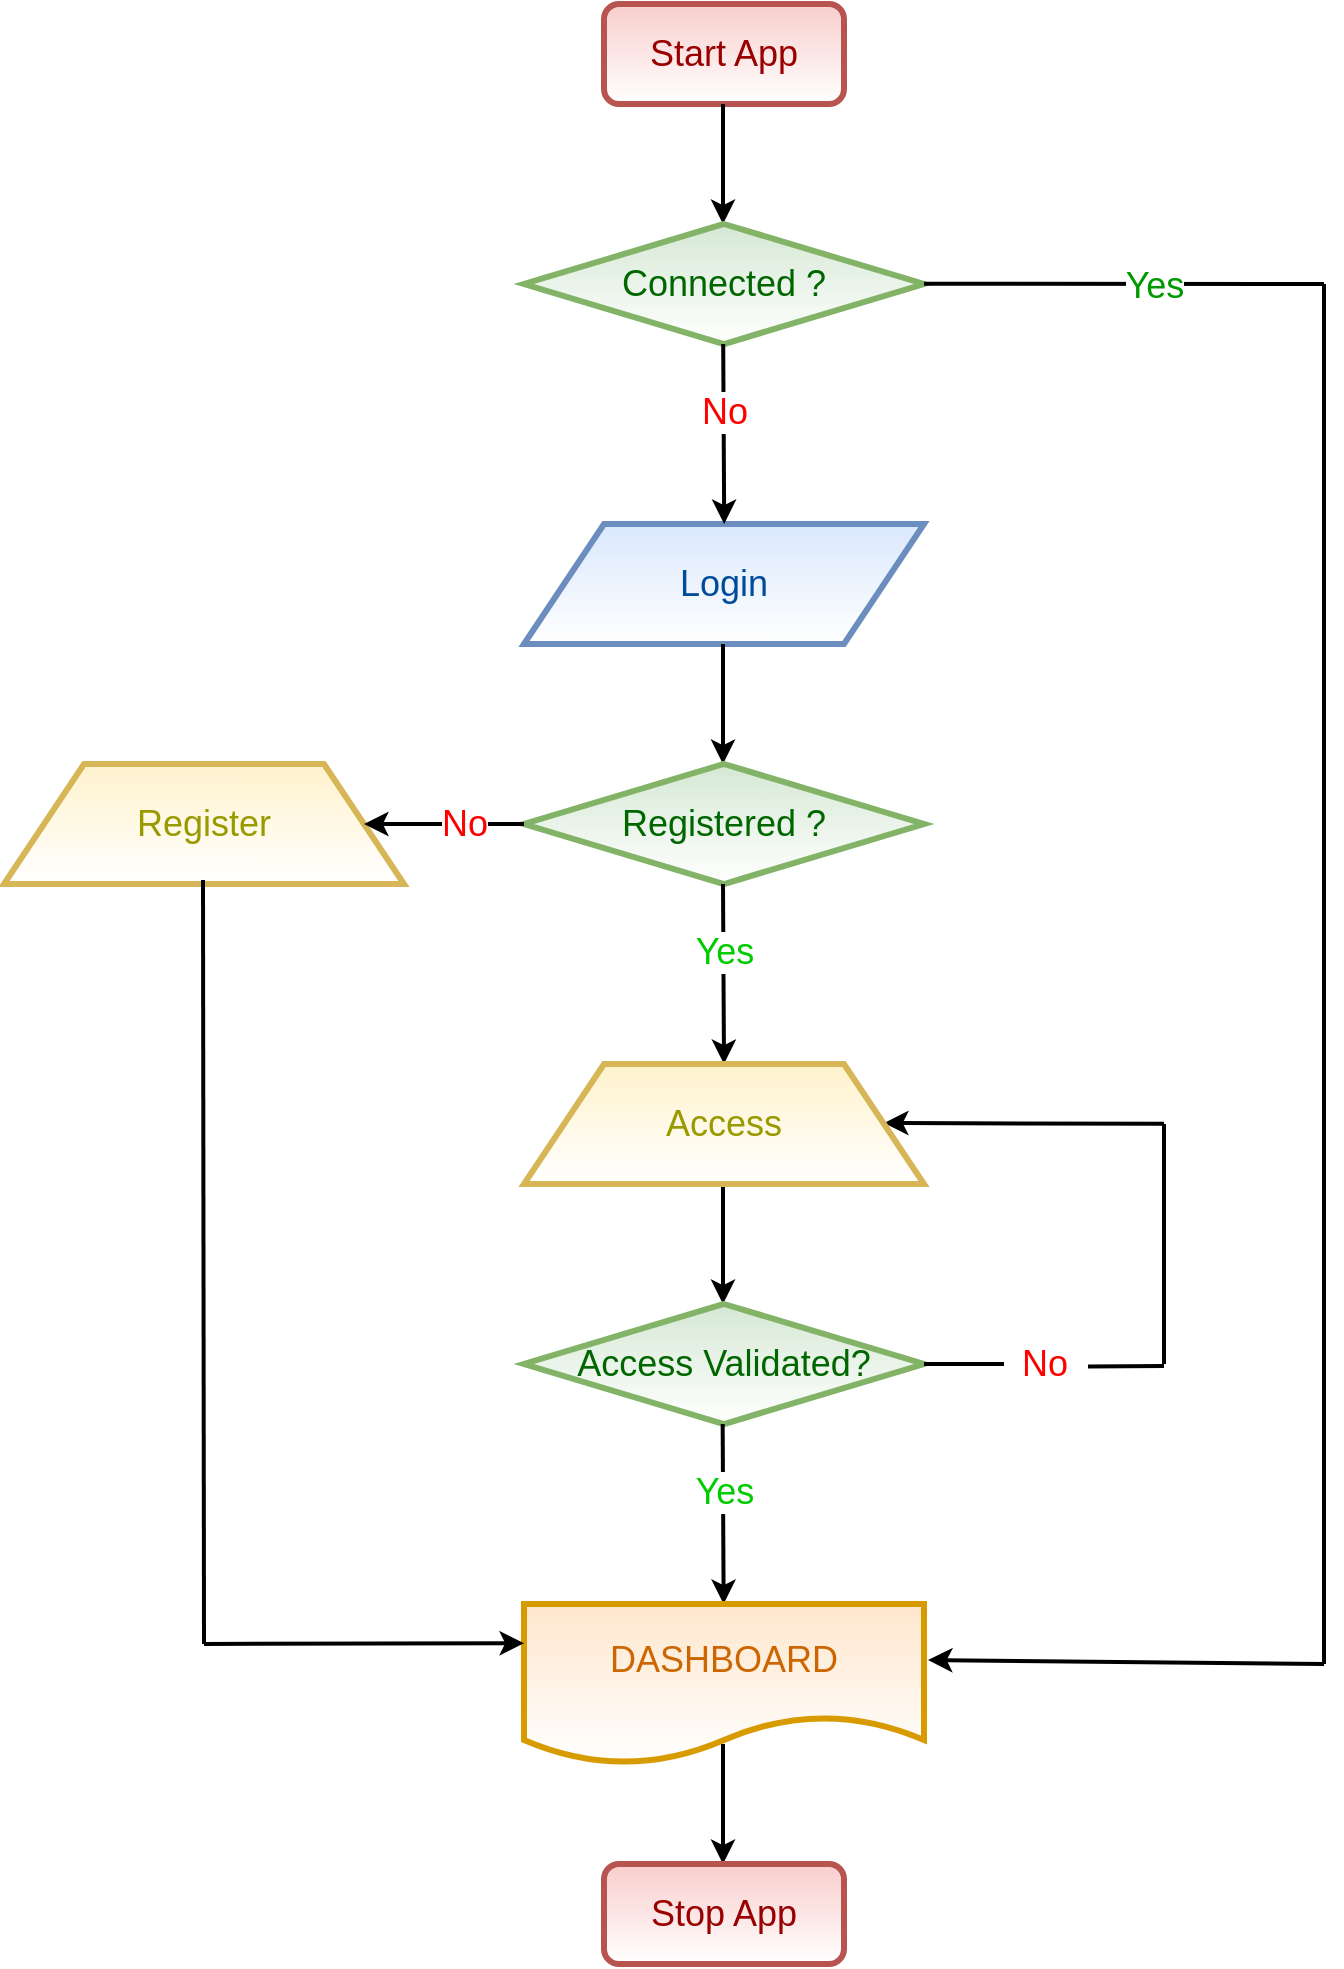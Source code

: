 <mxfile version="12.6.8" type="github">
  <diagram id="08814ihTNcdSl330-MBr" name="Page-1">
    <mxGraphModel dx="1372" dy="845" grid="1" gridSize="10" guides="1" tooltips="1" connect="1" arrows="1" fold="1" page="1" pageScale="1" pageWidth="827" pageHeight="1169" math="0" shadow="0">
      <root>
        <mxCell id="0"/>
        <mxCell id="1" parent="0"/>
        <mxCell id="FO9UupE2z8kZdmqFsOMF-51" value="&lt;font style=&quot;font-size: 18px&quot; color=&quot;#990000&quot;&gt;Start App&lt;/font&gt;" style="rounded=1;whiteSpace=wrap;html=1;fillColor=#f8cecc;strokeColor=#b85450;strokeWidth=3;gradientColor=#ffffff;" parent="1" vertex="1">
          <mxGeometry x="320" y="50" width="120" height="50" as="geometry"/>
        </mxCell>
        <mxCell id="FO9UupE2z8kZdmqFsOMF-53" value="" style="endArrow=classic;html=1;strokeWidth=2;" parent="1" edge="1">
          <mxGeometry width="50" height="50" relative="1" as="geometry">
            <mxPoint x="379.5" y="100" as="sourcePoint"/>
            <mxPoint x="379.5" y="160" as="targetPoint"/>
          </mxGeometry>
        </mxCell>
        <mxCell id="FO9UupE2z8kZdmqFsOMF-54" value="&lt;font style=&quot;font-size: 18px&quot; color=&quot;#004c99&quot;&gt;Login&lt;/font&gt;" style="shape=parallelogram;perimeter=parallelogramPerimeter;whiteSpace=wrap;html=1;strokeWidth=3;fillColor=#dae8fc;strokeColor=#6c8ebf;gradientColor=#ffffff;" parent="1" vertex="1">
          <mxGeometry x="280" y="310" width="200" height="60" as="geometry"/>
        </mxCell>
        <mxCell id="FO9UupE2z8kZdmqFsOMF-55" value="" style="endArrow=classic;html=1;strokeWidth=2;" parent="1" edge="1">
          <mxGeometry width="50" height="50" relative="1" as="geometry">
            <mxPoint x="379.5" y="370" as="sourcePoint"/>
            <mxPoint x="379.5" y="430" as="targetPoint"/>
          </mxGeometry>
        </mxCell>
        <mxCell id="FO9UupE2z8kZdmqFsOMF-56" value="&lt;font style=&quot;font-size: 18px&quot; color=&quot;#999900&quot;&gt;Register&lt;/font&gt;" style="shape=trapezoid;perimeter=trapezoidPerimeter;whiteSpace=wrap;html=1;strokeWidth=3;fillColor=#fff2cc;strokeColor=#d6b656;gradientColor=#ffffff;" parent="1" vertex="1">
          <mxGeometry x="20" y="430" width="200" height="60" as="geometry"/>
        </mxCell>
        <mxCell id="FO9UupE2z8kZdmqFsOMF-58" value="" style="endArrow=classic;html=1;strokeWidth=2;" parent="1" edge="1">
          <mxGeometry width="50" height="50" relative="1" as="geometry">
            <mxPoint x="379.5" y="640" as="sourcePoint"/>
            <mxPoint x="379.5" y="700" as="targetPoint"/>
          </mxGeometry>
        </mxCell>
        <mxCell id="FO9UupE2z8kZdmqFsOMF-61" value="" style="endArrow=classic;html=1;strokeWidth=2;entryX=1.01;entryY=0.35;entryDx=0;entryDy=0;entryPerimeter=0;" parent="1" edge="1" target="FO9UupE2z8kZdmqFsOMF-87">
          <mxGeometry width="50" height="50" relative="1" as="geometry">
            <mxPoint x="680" y="880" as="sourcePoint"/>
            <mxPoint x="570" y="880" as="targetPoint"/>
          </mxGeometry>
        </mxCell>
        <mxCell id="FO9UupE2z8kZdmqFsOMF-70" value="" style="endArrow=classic;html=1;strokeWidth=2;" parent="1" edge="1">
          <mxGeometry width="50" height="50" relative="1" as="geometry">
            <mxPoint x="600" y="609.9" as="sourcePoint"/>
            <mxPoint x="460" y="609.5" as="targetPoint"/>
          </mxGeometry>
        </mxCell>
        <mxCell id="FO9UupE2z8kZdmqFsOMF-74" value="&lt;span style=&quot;color: rgb(0 , 102 , 0) ; font-size: 18px ; white-space: normal&quot;&gt;Access Validated?&lt;/span&gt;" style="rhombus;whiteSpace=wrap;html=1;strokeWidth=3;fillColor=#d5e8d4;strokeColor=#82b366;gradientColor=#ffffff;" parent="1" vertex="1">
          <mxGeometry x="280" y="700" width="200" height="60" as="geometry"/>
        </mxCell>
        <mxCell id="FO9UupE2z8kZdmqFsOMF-77" value="" style="endArrow=none;html=1;strokeWidth=2;exitX=1.05;exitY=0.56;exitDx=0;exitDy=0;exitPerimeter=0;" parent="1" source="FO9UupE2z8kZdmqFsOMF-78" edge="1">
          <mxGeometry width="50" height="50" relative="1" as="geometry">
            <mxPoint x="480" y="574.5" as="sourcePoint"/>
            <mxPoint x="600" y="731" as="targetPoint"/>
          </mxGeometry>
        </mxCell>
        <mxCell id="FO9UupE2z8kZdmqFsOMF-78" value="&lt;font style=&quot;font-size: 18px&quot; color=&quot;#ff0000&quot;&gt;No&lt;/font&gt;" style="text;html=1;align=center;verticalAlign=middle;resizable=0;points=[];autosize=1;" parent="1" vertex="1">
          <mxGeometry x="520" y="720" width="40" height="20" as="geometry"/>
        </mxCell>
        <mxCell id="FO9UupE2z8kZdmqFsOMF-79" value="" style="endArrow=none;html=1;strokeWidth=2;exitX=1;exitY=0.5;exitDx=0;exitDy=0;" parent="1" edge="1" source="FO9UupE2z8kZdmqFsOMF-74">
          <mxGeometry width="50" height="50" relative="1" as="geometry">
            <mxPoint x="480" y="574.5" as="sourcePoint"/>
            <mxPoint x="520" y="730" as="targetPoint"/>
          </mxGeometry>
        </mxCell>
        <mxCell id="FO9UupE2z8kZdmqFsOMF-81" value="" style="endArrow=none;html=1;strokeWidth=2;" parent="1" edge="1">
          <mxGeometry width="50" height="50" relative="1" as="geometry">
            <mxPoint x="600" y="610" as="sourcePoint"/>
            <mxPoint x="600" y="730" as="targetPoint"/>
          </mxGeometry>
        </mxCell>
        <mxCell id="FO9UupE2z8kZdmqFsOMF-82" value="" style="endArrow=classic;html=1;strokeWidth=2;" parent="1" edge="1">
          <mxGeometry width="50" height="50" relative="1" as="geometry">
            <mxPoint x="379.33" y="760" as="sourcePoint"/>
            <mxPoint x="379.83" y="850" as="targetPoint"/>
          </mxGeometry>
        </mxCell>
        <mxCell id="FO9UupE2z8kZdmqFsOMF-85" value="&lt;font style=&quot;font-size: 18px&quot; color=&quot;#00cc00&quot;&gt;Yes&lt;/font&gt;" style="text;html=1;align=center;verticalAlign=middle;resizable=0;points=[];labelBackgroundColor=#ffffff;" parent="FO9UupE2z8kZdmqFsOMF-82" vertex="1" connectable="0">
          <mxGeometry x="-0.244" relative="1" as="geometry">
            <mxPoint as="offset"/>
          </mxGeometry>
        </mxCell>
        <mxCell id="FO9UupE2z8kZdmqFsOMF-87" value="&lt;font style=&quot;font-size: 18px&quot; color=&quot;#cc6600&quot;&gt;DASHBOARD&lt;/font&gt;" style="shape=document;whiteSpace=wrap;html=1;boundedLbl=1;strokeWidth=3;fillColor=#ffe6cc;strokeColor=#d79b00;gradientColor=#ffffff;" parent="1" vertex="1">
          <mxGeometry x="280" y="850" width="200" height="80" as="geometry"/>
        </mxCell>
        <mxCell id="FO9UupE2z8kZdmqFsOMF-91" value="" style="endArrow=classic;html=1;strokeWidth=2;" parent="1" edge="1">
          <mxGeometry width="50" height="50" relative="1" as="geometry">
            <mxPoint x="379.5" y="920" as="sourcePoint"/>
            <mxPoint x="379.5" y="980" as="targetPoint"/>
          </mxGeometry>
        </mxCell>
        <mxCell id="FO9UupE2z8kZdmqFsOMF-94" value="" style="endArrow=none;html=1;strokeWidth=2;" parent="1" edge="1">
          <mxGeometry width="50" height="50" relative="1" as="geometry">
            <mxPoint x="119.5" y="488" as="sourcePoint"/>
            <mxPoint x="120" y="870" as="targetPoint"/>
          </mxGeometry>
        </mxCell>
        <mxCell id="FO9UupE2z8kZdmqFsOMF-95" value="" style="endArrow=classic;html=1;strokeWidth=2;" parent="1" edge="1">
          <mxGeometry width="50" height="50" relative="1" as="geometry">
            <mxPoint x="120" y="870" as="sourcePoint"/>
            <mxPoint x="280" y="869.6" as="targetPoint"/>
          </mxGeometry>
        </mxCell>
        <mxCell id="ZMyHNSn8bGNaJcVtek-8-2" value="&lt;span style=&quot;color: rgb(0 , 102 , 0) ; font-size: 18px ; white-space: normal&quot;&gt;Connected ?&lt;/span&gt;" style="rhombus;whiteSpace=wrap;html=1;strokeWidth=3;fillColor=#d5e8d4;strokeColor=#82b366;gradientColor=#ffffff;" vertex="1" parent="1">
          <mxGeometry x="280" y="160" width="200" height="60" as="geometry"/>
        </mxCell>
        <mxCell id="ZMyHNSn8bGNaJcVtek-8-3" value="" style="endArrow=classic;html=1;strokeWidth=2;" edge="1" parent="1">
          <mxGeometry width="50" height="50" relative="1" as="geometry">
            <mxPoint x="379.6" y="220" as="sourcePoint"/>
            <mxPoint x="380.1" y="310" as="targetPoint"/>
          </mxGeometry>
        </mxCell>
        <mxCell id="ZMyHNSn8bGNaJcVtek-8-4" value="&lt;span style=&quot;font-size: 18px&quot;&gt;&lt;font color=&quot;#ff0000&quot;&gt;No&lt;/font&gt;&lt;/span&gt;" style="text;html=1;align=center;verticalAlign=middle;resizable=0;points=[];labelBackgroundColor=#ffffff;" vertex="1" connectable="0" parent="ZMyHNSn8bGNaJcVtek-8-3">
          <mxGeometry x="-0.244" relative="1" as="geometry">
            <mxPoint as="offset"/>
          </mxGeometry>
        </mxCell>
        <mxCell id="ZMyHNSn8bGNaJcVtek-8-5" value="" style="endArrow=none;html=1;strokeWidth=2;" edge="1" parent="1">
          <mxGeometry width="50" height="50" relative="1" as="geometry">
            <mxPoint x="480" y="189.9" as="sourcePoint"/>
            <mxPoint x="680" y="190" as="targetPoint"/>
          </mxGeometry>
        </mxCell>
        <mxCell id="ZMyHNSn8bGNaJcVtek-8-6" value="&lt;font style=&quot;font-size: 18px&quot; color=&quot;#009900&quot;&gt;Yes&lt;/font&gt;" style="text;html=1;align=center;verticalAlign=middle;resizable=0;points=[];labelBackgroundColor=#ffffff;" vertex="1" connectable="0" parent="ZMyHNSn8bGNaJcVtek-8-5">
          <mxGeometry x="0.15" y="-1" relative="1" as="geometry">
            <mxPoint as="offset"/>
          </mxGeometry>
        </mxCell>
        <mxCell id="ZMyHNSn8bGNaJcVtek-8-7" value="&lt;font style=&quot;font-size: 18px&quot; color=&quot;#990000&quot;&gt;Stop App&lt;/font&gt;" style="rounded=1;whiteSpace=wrap;html=1;fillColor=#f8cecc;strokeColor=#b85450;strokeWidth=3;gradientColor=#ffffff;" vertex="1" parent="1">
          <mxGeometry x="320" y="980" width="120" height="50" as="geometry"/>
        </mxCell>
        <mxCell id="ZMyHNSn8bGNaJcVtek-8-8" value="&lt;span style=&quot;color: rgb(0 , 102 , 0) ; font-size: 18px ; white-space: normal&quot;&gt;Registered ?&lt;/span&gt;" style="rhombus;whiteSpace=wrap;html=1;strokeWidth=3;fillColor=#d5e8d4;strokeColor=#82b366;gradientColor=#ffffff;" vertex="1" parent="1">
          <mxGeometry x="280" y="430" width="200" height="60" as="geometry"/>
        </mxCell>
        <mxCell id="ZMyHNSn8bGNaJcVtek-8-9" value="" style="endArrow=classic;html=1;strokeWidth=2;" edge="1" parent="1">
          <mxGeometry width="50" height="50" relative="1" as="geometry">
            <mxPoint x="379.5" y="490" as="sourcePoint"/>
            <mxPoint x="380.0" y="580" as="targetPoint"/>
          </mxGeometry>
        </mxCell>
        <mxCell id="ZMyHNSn8bGNaJcVtek-8-10" value="&lt;font style=&quot;font-size: 18px&quot; color=&quot;#00cc00&quot;&gt;Yes&lt;/font&gt;" style="text;html=1;align=center;verticalAlign=middle;resizable=0;points=[];labelBackgroundColor=#ffffff;" vertex="1" connectable="0" parent="ZMyHNSn8bGNaJcVtek-8-9">
          <mxGeometry x="-0.244" relative="1" as="geometry">
            <mxPoint as="offset"/>
          </mxGeometry>
        </mxCell>
        <mxCell id="ZMyHNSn8bGNaJcVtek-8-12" value="" style="endArrow=classic;html=1;strokeWidth=2;exitX=0;exitY=0.5;exitDx=0;exitDy=0;" edge="1" parent="1" source="ZMyHNSn8bGNaJcVtek-8-8" target="FO9UupE2z8kZdmqFsOMF-56">
          <mxGeometry width="50" height="50" relative="1" as="geometry">
            <mxPoint x="270.0" y="584" as="sourcePoint"/>
            <mxPoint x="200" y="584" as="targetPoint"/>
          </mxGeometry>
        </mxCell>
        <mxCell id="ZMyHNSn8bGNaJcVtek-8-13" value="&lt;span style=&quot;font-size: 18px&quot;&gt;&lt;font color=&quot;#ff0000&quot;&gt;No&lt;/font&gt;&lt;/span&gt;" style="text;html=1;align=center;verticalAlign=middle;resizable=0;points=[];labelBackgroundColor=#ffffff;" vertex="1" connectable="0" parent="ZMyHNSn8bGNaJcVtek-8-12">
          <mxGeometry x="-0.244" relative="1" as="geometry">
            <mxPoint as="offset"/>
          </mxGeometry>
        </mxCell>
        <mxCell id="ZMyHNSn8bGNaJcVtek-8-14" value="&lt;font style=&quot;font-size: 18px&quot; color=&quot;#999900&quot;&gt;Access&lt;/font&gt;" style="shape=trapezoid;perimeter=trapezoidPerimeter;whiteSpace=wrap;html=1;strokeWidth=3;fillColor=#fff2cc;strokeColor=#d6b656;gradientColor=#ffffff;" vertex="1" parent="1">
          <mxGeometry x="280" y="580" width="200" height="60" as="geometry"/>
        </mxCell>
        <mxCell id="ZMyHNSn8bGNaJcVtek-8-15" value="" style="endArrow=none;html=1;strokeWidth=2;" edge="1" parent="1">
          <mxGeometry width="50" height="50" relative="1" as="geometry">
            <mxPoint x="680" y="190" as="sourcePoint"/>
            <mxPoint x="680" y="880" as="targetPoint"/>
          </mxGeometry>
        </mxCell>
      </root>
    </mxGraphModel>
  </diagram>
</mxfile>
